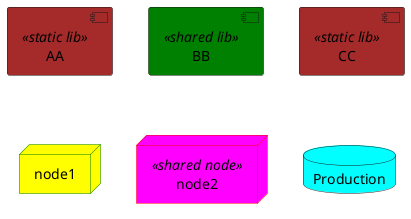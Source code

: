 @startuml

skinparam component {
    backgroundColor<<static lib>> Brown
    backgroundColor<<shared lib>> Green
}

skinparam node {
    borderColor Green
    borderColor<<shared node>> red
    backgroundColor Yellow
    backgroundColor<<shared node>> Magenta
}

skinparam database {
    backgroundColor Aqua
}

component AA <<static lib>>
component BB <<shared lib>>
component CC <<static lib>>
node node1
node node2 <<shared node>>
database Production

@enduml